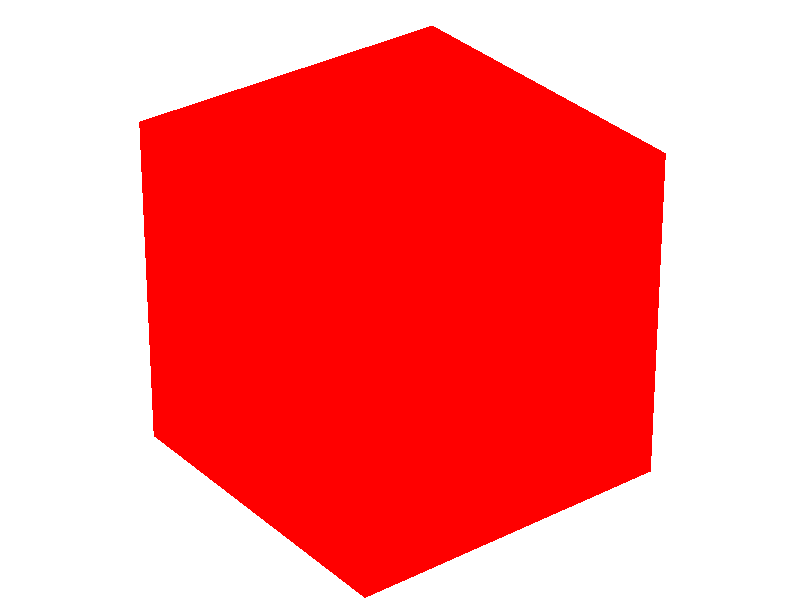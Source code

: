 #version 3.7;
global_settings { assumed_gamma 1 }

#include "colors.inc"
#include "woods.inc"
#include "stones.inc"
#include "metals.inc"
#include "textures.inc"
#include "finish.inc"

camera {
	location <-4.0656, 4.8301, -5.4502>
	up     y
	right     x*image_width/image_height
	angle degrees(2*atan2(image_width/image_height * tan(0.0947), 1))
	look_at <0.5000, 0.5000, 0.5000>
}

light_source {
	<-4.07, 4.83, -5.45>
	color rgb<1.00, 1.00, 1.00>
	shadowless
}

background { color rgb<1.0000, 1.0000, 1.0000> }

#declare faces_1 =
union {
	polygon {
		4,
		<  0.500000,  -0.500000,   0.000000>
		<  0.500000,   0.500000,   0.000000>
		< -0.500000,   0.500000,   0.000000>
		< -0.500000,  -0.500000,   0.000000>
		matrix <  0.000000,   0.000000,  -1.000000,
			  0.000000,   1.000000,   0.000000,
			  1.000000,   0.000000,   0.000000,
			  0.000000,   0.500000,   0.500000>
	}
	polygon {
		4,
		<  0.500000,  -0.500000,   0.000000>
		<  0.500000,   0.500000,   0.000000>
		< -0.500000,   0.500000,   0.000000>
		< -0.500000,  -0.500000,   0.000000>
		matrix <  0.000000,   0.000000,  -1.000000,
			  0.000000,   1.000000,   0.000000,
			  1.000000,   0.000000,   0.000000,
			  1.000000,   0.500000,   0.500000>
	}
	polygon {
		4,
		<  0.500000,   0.500000,   0.000000>
		<  0.500000,  -0.500000,   0.000000>
		< -0.500000,  -0.500000,   0.000000>
		< -0.500000,   0.500000,   0.000000>
		matrix < -1.000000,  -0.000000,  -0.000000,
			 -0.000000,  -1.000000,  -0.000000,
			 -0.000000,  -0.000000,  -1.000000,
			  0.500000,   0.500000,   0.000000>
	}
	polygon {
		4,
		<  0.500000,   0.500000,   0.000000>
		<  0.500000,  -0.500000,   0.000000>
		< -0.500000,  -0.500000,   0.000000>
		< -0.500000,   0.500000,   0.000000>
		matrix < -1.000000,  -0.000000,  -0.000000,
			 -0.000000,  -1.000000,  -0.000000,
			 -0.000000,  -0.000000,  -1.000000,
			  0.500000,   0.500000,   1.000000>
	}
	polygon {
		4,
		< -0.500000,   0.500000,   0.000000>
		< -0.500000,  -0.500000,   0.000000>
		<  0.500000,  -0.500000,   0.000000>
		<  0.500000,   0.500000,   0.000000>
		matrix <  1.000000,   0.000000,   0.000000,
			  0.000000,   0.000000,  -1.000000,
			  0.000000,   1.000000,   0.000000,
			  0.500000,   0.000000,   0.500000>
	}
	polygon {
		4,
		< -0.500000,   0.500000,   0.000000>
		< -0.500000,  -0.500000,   0.000000>
		<  0.500000,  -0.500000,   0.000000>
		<  0.500000,   0.500000,   0.000000>
		matrix <  1.000000,   0.000000,   0.000000,
			  0.000000,   0.000000,  -1.000000,
			  0.000000,   1.000000,   0.000000,
			  0.500000,   1.000000,   0.500000>
	}
}

object {
 	faces_1
	pigment { color rgbt <1.000, 0.000, 0.000, 0.000> }
	finish { ambient 0.30  diffuse 0.60 specular 0.90}
}

